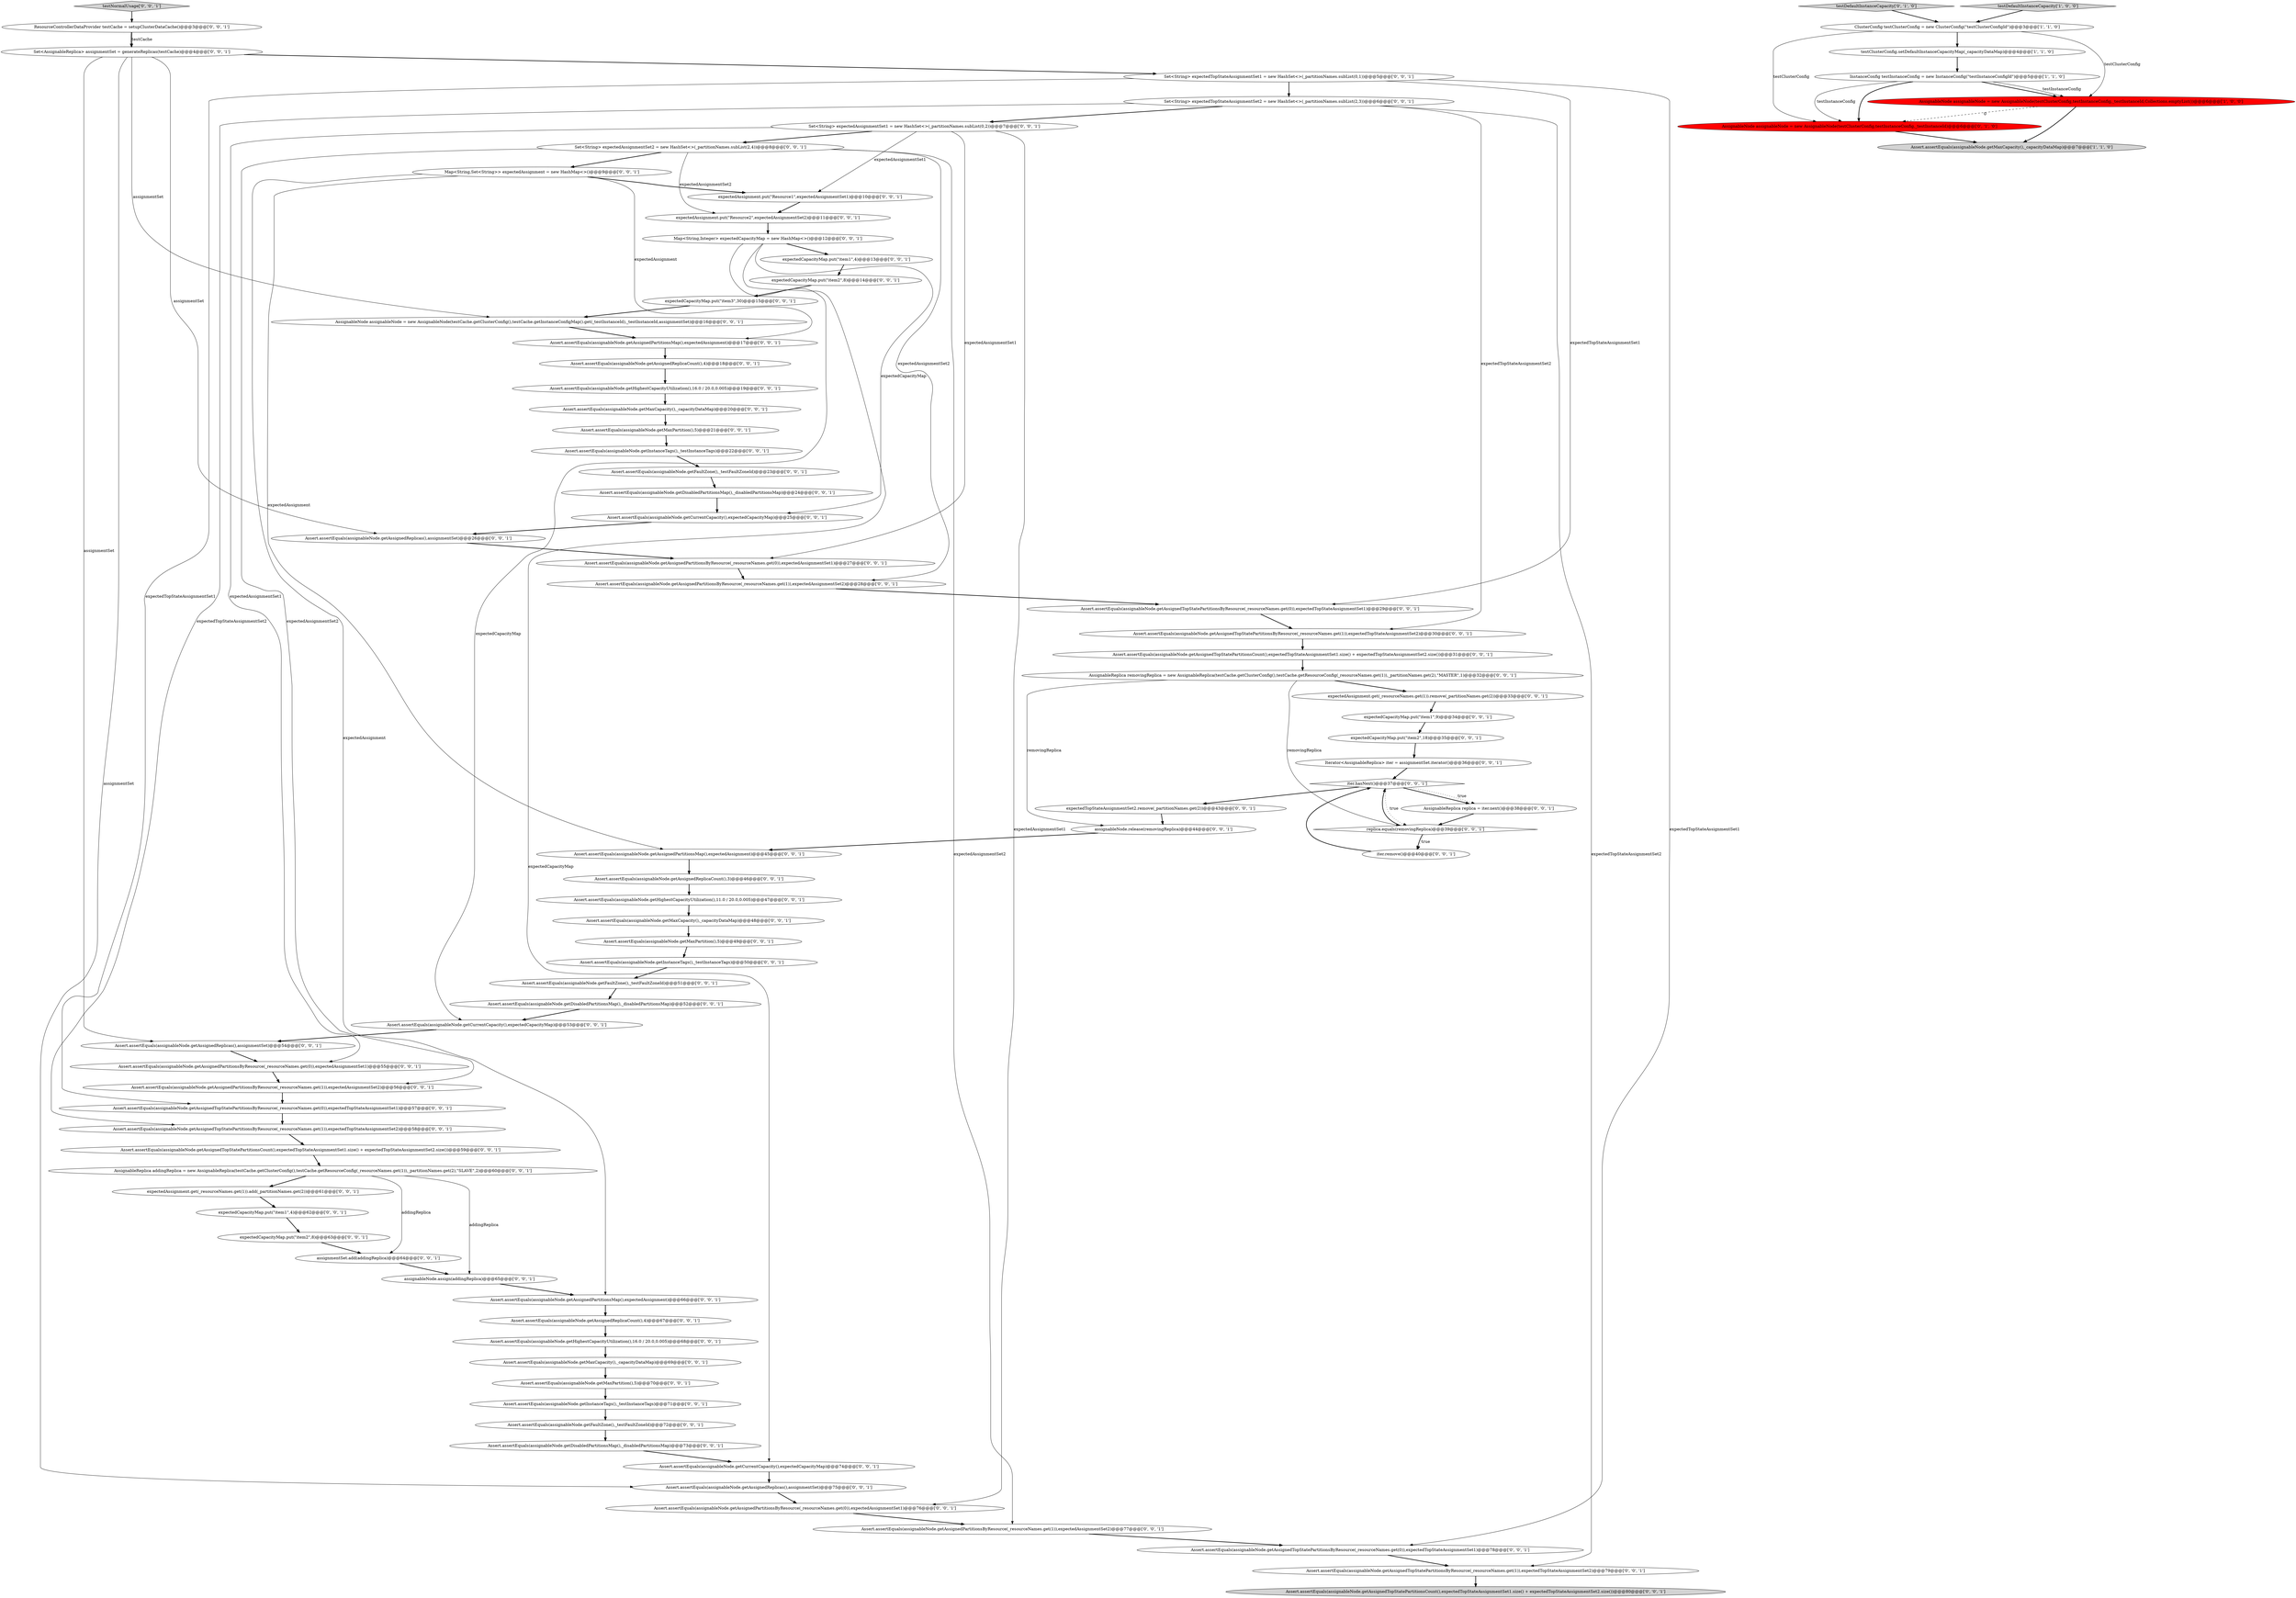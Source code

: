 digraph {
84 [style = filled, label = "Iterator<AssignableReplica> iter = assignmentSet.iterator()@@@36@@@['0', '0', '1']", fillcolor = white, shape = ellipse image = "AAA0AAABBB3BBB"];
49 [style = filled, label = "Set<String> expectedTopStateAssignmentSet1 = new HashSet<>(_partitionNames.subList(0,1))@@@5@@@['0', '0', '1']", fillcolor = white, shape = ellipse image = "AAA0AAABBB3BBB"];
46 [style = filled, label = "expectedCapacityMap.put(\"item1\",9)@@@34@@@['0', '0', '1']", fillcolor = white, shape = ellipse image = "AAA0AAABBB3BBB"];
20 [style = filled, label = "Assert.assertEquals(assignableNode.getCurrentCapacity(),expectedCapacityMap)@@@74@@@['0', '0', '1']", fillcolor = white, shape = ellipse image = "AAA0AAABBB3BBB"];
63 [style = filled, label = "Assert.assertEquals(assignableNode.getCurrentCapacity(),expectedCapacityMap)@@@25@@@['0', '0', '1']", fillcolor = white, shape = ellipse image = "AAA0AAABBB3BBB"];
44 [style = filled, label = "Assert.assertEquals(assignableNode.getCurrentCapacity(),expectedCapacityMap)@@@53@@@['0', '0', '1']", fillcolor = white, shape = ellipse image = "AAA0AAABBB3BBB"];
66 [style = filled, label = "Map<String,Integer> expectedCapacityMap = new HashMap<>()@@@12@@@['0', '0', '1']", fillcolor = white, shape = ellipse image = "AAA0AAABBB3BBB"];
54 [style = filled, label = "expectedCapacityMap.put(\"item2\",8)@@@63@@@['0', '0', '1']", fillcolor = white, shape = ellipse image = "AAA0AAABBB3BBB"];
6 [style = filled, label = "AssignableNode assignableNode = new AssignableNode(testClusterConfig,testInstanceConfig,_testInstanceId)@@@6@@@['0', '1', '0']", fillcolor = red, shape = ellipse image = "AAA1AAABBB2BBB"];
7 [style = filled, label = "testDefaultInstanceCapacity['0', '1', '0']", fillcolor = lightgray, shape = diamond image = "AAA0AAABBB2BBB"];
43 [style = filled, label = "Assert.assertEquals(assignableNode.getAssignedReplicas(),assignmentSet)@@@75@@@['0', '0', '1']", fillcolor = white, shape = ellipse image = "AAA0AAABBB3BBB"];
29 [style = filled, label = "Assert.assertEquals(assignableNode.getAssignedTopStatePartitionsByResource(_resourceNames.get(1)),expectedTopStateAssignmentSet2)@@@79@@@['0', '0', '1']", fillcolor = white, shape = ellipse image = "AAA0AAABBB3BBB"];
40 [style = filled, label = "Assert.assertEquals(assignableNode.getDisabledPartitionsMap(),_disabledPartitionsMap)@@@52@@@['0', '0', '1']", fillcolor = white, shape = ellipse image = "AAA0AAABBB3BBB"];
1 [style = filled, label = "Assert.assertEquals(assignableNode.getMaxCapacity(),_capacityDataMap)@@@7@@@['1', '1', '0']", fillcolor = lightgray, shape = ellipse image = "AAA0AAABBB1BBB"];
3 [style = filled, label = "AssignableNode assignableNode = new AssignableNode(testClusterConfig,testInstanceConfig,_testInstanceId,Collections.emptyList())@@@6@@@['1', '0', '0']", fillcolor = red, shape = ellipse image = "AAA1AAABBB1BBB"];
67 [style = filled, label = "Assert.assertEquals(assignableNode.getMaxPartition(),5)@@@49@@@['0', '0', '1']", fillcolor = white, shape = ellipse image = "AAA0AAABBB3BBB"];
45 [style = filled, label = "Assert.assertEquals(assignableNode.getAssignedPartitionsByResource(_resourceNames.get(1)),expectedAssignmentSet2)@@@77@@@['0', '0', '1']", fillcolor = white, shape = ellipse image = "AAA0AAABBB3BBB"];
62 [style = filled, label = "Assert.assertEquals(assignableNode.getAssignedPartitionsByResource(_resourceNames.get(1)),expectedAssignmentSet2)@@@56@@@['0', '0', '1']", fillcolor = white, shape = ellipse image = "AAA0AAABBB3BBB"];
35 [style = filled, label = "Assert.assertEquals(assignableNode.getAssignedPartitionsMap(),expectedAssignment)@@@66@@@['0', '0', '1']", fillcolor = white, shape = ellipse image = "AAA0AAABBB3BBB"];
39 [style = filled, label = "Assert.assertEquals(assignableNode.getMaxCapacity(),_capacityDataMap)@@@48@@@['0', '0', '1']", fillcolor = white, shape = ellipse image = "AAA0AAABBB3BBB"];
73 [style = filled, label = "Assert.assertEquals(assignableNode.getAssignedReplicas(),assignmentSet)@@@26@@@['0', '0', '1']", fillcolor = white, shape = ellipse image = "AAA0AAABBB3BBB"];
83 [style = filled, label = "expectedCapacityMap.put(\"item1\",4)@@@13@@@['0', '0', '1']", fillcolor = white, shape = ellipse image = "AAA0AAABBB3BBB"];
14 [style = filled, label = "Assert.assertEquals(assignableNode.getMaxPartition(),5)@@@21@@@['0', '0', '1']", fillcolor = white, shape = ellipse image = "AAA0AAABBB3BBB"];
50 [style = filled, label = "Assert.assertEquals(assignableNode.getAssignedTopStatePartitionsCount(),expectedTopStateAssignmentSet1.size() + expectedTopStateAssignmentSet2.size())@@@59@@@['0', '0', '1']", fillcolor = white, shape = ellipse image = "AAA0AAABBB3BBB"];
19 [style = filled, label = "expectedCapacityMap.put(\"item2\",18)@@@35@@@['0', '0', '1']", fillcolor = white, shape = ellipse image = "AAA0AAABBB3BBB"];
80 [style = filled, label = "Set<String> expectedAssignmentSet2 = new HashSet<>(_partitionNames.subList(2,4))@@@8@@@['0', '0', '1']", fillcolor = white, shape = ellipse image = "AAA0AAABBB3BBB"];
55 [style = filled, label = "Assert.assertEquals(assignableNode.getAssignedTopStatePartitionsCount(),expectedTopStateAssignmentSet1.size() + expectedTopStateAssignmentSet2.size())@@@80@@@['0', '0', '1']", fillcolor = lightgray, shape = ellipse image = "AAA0AAABBB3BBB"];
33 [style = filled, label = "Assert.assertEquals(assignableNode.getAssignedReplicaCount(),4)@@@18@@@['0', '0', '1']", fillcolor = white, shape = ellipse image = "AAA0AAABBB3BBB"];
70 [style = filled, label = "assignableNode.assign(addingReplica)@@@65@@@['0', '0', '1']", fillcolor = white, shape = ellipse image = "AAA0AAABBB3BBB"];
75 [style = filled, label = "AssignableNode assignableNode = new AssignableNode(testCache.getClusterConfig(),testCache.getInstanceConfigMap().get(_testInstanceId),_testInstanceId,assignmentSet)@@@16@@@['0', '0', '1']", fillcolor = white, shape = ellipse image = "AAA0AAABBB3BBB"];
26 [style = filled, label = "expectedTopStateAssignmentSet2.remove(_partitionNames.get(2))@@@43@@@['0', '0', '1']", fillcolor = white, shape = ellipse image = "AAA0AAABBB3BBB"];
57 [style = filled, label = "Assert.assertEquals(assignableNode.getAssignedTopStatePartitionsByResource(_resourceNames.get(0)),expectedTopStateAssignmentSet1)@@@78@@@['0', '0', '1']", fillcolor = white, shape = ellipse image = "AAA0AAABBB3BBB"];
31 [style = filled, label = "Assert.assertEquals(assignableNode.getAssignedPartitionsByResource(_resourceNames.get(0)),expectedAssignmentSet1)@@@76@@@['0', '0', '1']", fillcolor = white, shape = ellipse image = "AAA0AAABBB3BBB"];
34 [style = filled, label = "expectedAssignment.get(_resourceNames.get(1)).add(_partitionNames.get(2))@@@61@@@['0', '0', '1']", fillcolor = white, shape = ellipse image = "AAA0AAABBB3BBB"];
52 [style = filled, label = "Assert.assertEquals(assignableNode.getAssignedTopStatePartitionsByResource(_resourceNames.get(0)),expectedTopStateAssignmentSet1)@@@29@@@['0', '0', '1']", fillcolor = white, shape = ellipse image = "AAA0AAABBB3BBB"];
61 [style = filled, label = "Assert.assertEquals(assignableNode.getDisabledPartitionsMap(),_disabledPartitionsMap)@@@24@@@['0', '0', '1']", fillcolor = white, shape = ellipse image = "AAA0AAABBB3BBB"];
53 [style = filled, label = "Assert.assertEquals(assignableNode.getAssignedPartitionsByResource(_resourceNames.get(1)),expectedAssignmentSet2)@@@28@@@['0', '0', '1']", fillcolor = white, shape = ellipse image = "AAA0AAABBB3BBB"];
32 [style = filled, label = "Assert.assertEquals(assignableNode.getInstanceTags(),_testInstanceTags)@@@71@@@['0', '0', '1']", fillcolor = white, shape = ellipse image = "AAA0AAABBB3BBB"];
12 [style = filled, label = "Assert.assertEquals(assignableNode.getFaultZone(),_testFaultZoneId)@@@23@@@['0', '0', '1']", fillcolor = white, shape = ellipse image = "AAA0AAABBB3BBB"];
69 [style = filled, label = "Assert.assertEquals(assignableNode.getAssignedPartitionsMap(),expectedAssignment)@@@17@@@['0', '0', '1']", fillcolor = white, shape = ellipse image = "AAA0AAABBB3BBB"];
16 [style = filled, label = "Assert.assertEquals(assignableNode.getFaultZone(),_testFaultZoneId)@@@51@@@['0', '0', '1']", fillcolor = white, shape = ellipse image = "AAA0AAABBB3BBB"];
59 [style = filled, label = "Set<String> expectedTopStateAssignmentSet2 = new HashSet<>(_partitionNames.subList(2,3))@@@6@@@['0', '0', '1']", fillcolor = white, shape = ellipse image = "AAA0AAABBB3BBB"];
9 [style = filled, label = "Assert.assertEquals(assignableNode.getInstanceTags(),_testInstanceTags)@@@50@@@['0', '0', '1']", fillcolor = white, shape = ellipse image = "AAA0AAABBB3BBB"];
4 [style = filled, label = "testDefaultInstanceCapacity['1', '0', '0']", fillcolor = lightgray, shape = diamond image = "AAA0AAABBB1BBB"];
36 [style = filled, label = "Assert.assertEquals(assignableNode.getMaxCapacity(),_capacityDataMap)@@@69@@@['0', '0', '1']", fillcolor = white, shape = ellipse image = "AAA0AAABBB3BBB"];
2 [style = filled, label = "ClusterConfig testClusterConfig = new ClusterConfig(\"testClusterConfigId\")@@@3@@@['1', '1', '0']", fillcolor = white, shape = ellipse image = "AAA0AAABBB1BBB"];
15 [style = filled, label = "iter.hasNext()@@@37@@@['0', '0', '1']", fillcolor = white, shape = diamond image = "AAA0AAABBB3BBB"];
82 [style = filled, label = "assignmentSet.add(addingReplica)@@@64@@@['0', '0', '1']", fillcolor = white, shape = ellipse image = "AAA0AAABBB3BBB"];
37 [style = filled, label = "Assert.assertEquals(assignableNode.getMaxPartition(),5)@@@70@@@['0', '0', '1']", fillcolor = white, shape = ellipse image = "AAA0AAABBB3BBB"];
74 [style = filled, label = "expectedAssignment.put(\"Resource2\",expectedAssignmentSet2)@@@11@@@['0', '0', '1']", fillcolor = white, shape = ellipse image = "AAA0AAABBB3BBB"];
64 [style = filled, label = "Assert.assertEquals(assignableNode.getDisabledPartitionsMap(),_disabledPartitionsMap)@@@73@@@['0', '0', '1']", fillcolor = white, shape = ellipse image = "AAA0AAABBB3BBB"];
41 [style = filled, label = "Assert.assertEquals(assignableNode.getHighestCapacityUtilization(),11.0 / 20.0,0.005)@@@47@@@['0', '0', '1']", fillcolor = white, shape = ellipse image = "AAA0AAABBB3BBB"];
10 [style = filled, label = "testNormalUsage['0', '0', '1']", fillcolor = lightgray, shape = diamond image = "AAA0AAABBB3BBB"];
77 [style = filled, label = "Assert.assertEquals(assignableNode.getInstanceTags(),_testInstanceTags)@@@22@@@['0', '0', '1']", fillcolor = white, shape = ellipse image = "AAA0AAABBB3BBB"];
23 [style = filled, label = "expectedAssignment.get(_resourceNames.get(1)).remove(_partitionNames.get(2))@@@33@@@['0', '0', '1']", fillcolor = white, shape = ellipse image = "AAA0AAABBB3BBB"];
17 [style = filled, label = "Assert.assertEquals(assignableNode.getAssignedReplicaCount(),3)@@@46@@@['0', '0', '1']", fillcolor = white, shape = ellipse image = "AAA0AAABBB3BBB"];
78 [style = filled, label = "Assert.assertEquals(assignableNode.getAssignedTopStatePartitionsByResource(_resourceNames.get(1)),expectedTopStateAssignmentSet2)@@@58@@@['0', '0', '1']", fillcolor = white, shape = ellipse image = "AAA0AAABBB3BBB"];
25 [style = filled, label = "AssignableReplica addingReplica = new AssignableReplica(testCache.getClusterConfig(),testCache.getResourceConfig(_resourceNames.get(1)),_partitionNames.get(2),\"SLAVE\",2)@@@60@@@['0', '0', '1']", fillcolor = white, shape = ellipse image = "AAA0AAABBB3BBB"];
30 [style = filled, label = "Assert.assertEquals(assignableNode.getAssignedPartitionsByResource(_resourceNames.get(0)),expectedAssignmentSet1)@@@27@@@['0', '0', '1']", fillcolor = white, shape = ellipse image = "AAA0AAABBB3BBB"];
27 [style = filled, label = "ResourceControllerDataProvider testCache = setupClusterDataCache()@@@3@@@['0', '0', '1']", fillcolor = white, shape = ellipse image = "AAA0AAABBB3BBB"];
13 [style = filled, label = "Assert.assertEquals(assignableNode.getHighestCapacityUtilization(),16.0 / 20.0,0.005)@@@19@@@['0', '0', '1']", fillcolor = white, shape = ellipse image = "AAA0AAABBB3BBB"];
58 [style = filled, label = "expectedCapacityMap.put(\"item1\",4)@@@62@@@['0', '0', '1']", fillcolor = white, shape = ellipse image = "AAA0AAABBB3BBB"];
22 [style = filled, label = "Assert.assertEquals(assignableNode.getFaultZone(),_testFaultZoneId)@@@72@@@['0', '0', '1']", fillcolor = white, shape = ellipse image = "AAA0AAABBB3BBB"];
76 [style = filled, label = "AssignableReplica removingReplica = new AssignableReplica(testCache.getClusterConfig(),testCache.getResourceConfig(_resourceNames.get(1)),_partitionNames.get(2),\"MASTER\",1)@@@32@@@['0', '0', '1']", fillcolor = white, shape = ellipse image = "AAA0AAABBB3BBB"];
56 [style = filled, label = "Assert.assertEquals(assignableNode.getAssignedReplicas(),assignmentSet)@@@54@@@['0', '0', '1']", fillcolor = white, shape = ellipse image = "AAA0AAABBB3BBB"];
28 [style = filled, label = "Assert.assertEquals(assignableNode.getMaxCapacity(),_capacityDataMap)@@@20@@@['0', '0', '1']", fillcolor = white, shape = ellipse image = "AAA0AAABBB3BBB"];
48 [style = filled, label = "Assert.assertEquals(assignableNode.getHighestCapacityUtilization(),16.0 / 20.0,0.005)@@@68@@@['0', '0', '1']", fillcolor = white, shape = ellipse image = "AAA0AAABBB3BBB"];
0 [style = filled, label = "InstanceConfig testInstanceConfig = new InstanceConfig(\"testInstanceConfigId\")@@@5@@@['1', '1', '0']", fillcolor = white, shape = ellipse image = "AAA0AAABBB1BBB"];
38 [style = filled, label = "Set<AssignableReplica> assignmentSet = generateReplicas(testCache)@@@4@@@['0', '0', '1']", fillcolor = white, shape = ellipse image = "AAA0AAABBB3BBB"];
18 [style = filled, label = "expectedCapacityMap.put(\"item3\",30)@@@15@@@['0', '0', '1']", fillcolor = white, shape = ellipse image = "AAA0AAABBB3BBB"];
51 [style = filled, label = "assignableNode.release(removingReplica)@@@44@@@['0', '0', '1']", fillcolor = white, shape = ellipse image = "AAA0AAABBB3BBB"];
60 [style = filled, label = "Set<String> expectedAssignmentSet1 = new HashSet<>(_partitionNames.subList(0,2))@@@7@@@['0', '0', '1']", fillcolor = white, shape = ellipse image = "AAA0AAABBB3BBB"];
47 [style = filled, label = "Assert.assertEquals(assignableNode.getAssignedTopStatePartitionsByResource(_resourceNames.get(0)),expectedTopStateAssignmentSet1)@@@57@@@['0', '0', '1']", fillcolor = white, shape = ellipse image = "AAA0AAABBB3BBB"];
68 [style = filled, label = "replica.equals(removingReplica)@@@39@@@['0', '0', '1']", fillcolor = white, shape = diamond image = "AAA0AAABBB3BBB"];
71 [style = filled, label = "Assert.assertEquals(assignableNode.getAssignedTopStatePartitionsByResource(_resourceNames.get(1)),expectedTopStateAssignmentSet2)@@@30@@@['0', '0', '1']", fillcolor = white, shape = ellipse image = "AAA0AAABBB3BBB"];
72 [style = filled, label = "Assert.assertEquals(assignableNode.getAssignedPartitionsByResource(_resourceNames.get(0)),expectedAssignmentSet1)@@@55@@@['0', '0', '1']", fillcolor = white, shape = ellipse image = "AAA0AAABBB3BBB"];
65 [style = filled, label = "Map<String,Set<String>> expectedAssignment = new HashMap<>()@@@9@@@['0', '0', '1']", fillcolor = white, shape = ellipse image = "AAA0AAABBB3BBB"];
79 [style = filled, label = "Assert.assertEquals(assignableNode.getAssignedPartitionsMap(),expectedAssignment)@@@45@@@['0', '0', '1']", fillcolor = white, shape = ellipse image = "AAA0AAABBB3BBB"];
8 [style = filled, label = "iter.remove()@@@40@@@['0', '0', '1']", fillcolor = white, shape = ellipse image = "AAA0AAABBB3BBB"];
42 [style = filled, label = "Assert.assertEquals(assignableNode.getAssignedTopStatePartitionsCount(),expectedTopStateAssignmentSet1.size() + expectedTopStateAssignmentSet2.size())@@@31@@@['0', '0', '1']", fillcolor = white, shape = ellipse image = "AAA0AAABBB3BBB"];
11 [style = filled, label = "AssignableReplica replica = iter.next()@@@38@@@['0', '0', '1']", fillcolor = white, shape = ellipse image = "AAA0AAABBB3BBB"];
81 [style = filled, label = "expectedAssignment.put(\"Resource1\",expectedAssignmentSet1)@@@10@@@['0', '0', '1']", fillcolor = white, shape = ellipse image = "AAA0AAABBB3BBB"];
5 [style = filled, label = "testClusterConfig.setDefaultInstanceCapacityMap(_capacityDataMap)@@@4@@@['1', '1', '0']", fillcolor = white, shape = ellipse image = "AAA0AAABBB1BBB"];
21 [style = filled, label = "expectedCapacityMap.put(\"item2\",8)@@@14@@@['0', '0', '1']", fillcolor = white, shape = ellipse image = "AAA0AAABBB3BBB"];
24 [style = filled, label = "Assert.assertEquals(assignableNode.getAssignedReplicaCount(),4)@@@67@@@['0', '0', '1']", fillcolor = white, shape = ellipse image = "AAA0AAABBB3BBB"];
59->71 [style = solid, label="expectedTopStateAssignmentSet2"];
32->22 [style = bold, label=""];
27->38 [style = bold, label=""];
49->59 [style = bold, label=""];
25->34 [style = bold, label=""];
52->71 [style = bold, label=""];
2->3 [style = solid, label="testClusterConfig"];
80->45 [style = solid, label="expectedAssignmentSet2"];
65->81 [style = bold, label=""];
60->81 [style = solid, label="expectedAssignmentSet1"];
15->68 [style = dotted, label="true"];
57->29 [style = bold, label=""];
77->12 [style = bold, label=""];
0->6 [style = solid, label="testInstanceConfig"];
21->18 [style = bold, label=""];
9->16 [style = bold, label=""];
28->14 [style = bold, label=""];
26->51 [style = bold, label=""];
34->58 [style = bold, label=""];
45->57 [style = bold, label=""];
67->9 [style = bold, label=""];
63->73 [style = bold, label=""];
56->72 [style = bold, label=""];
2->6 [style = solid, label="testClusterConfig"];
15->11 [style = bold, label=""];
38->49 [style = bold, label=""];
5->0 [style = bold, label=""];
39->67 [style = bold, label=""];
76->68 [style = solid, label="removingReplica"];
70->35 [style = bold, label=""];
37->32 [style = bold, label=""];
20->43 [style = bold, label=""];
68->8 [style = dotted, label="true"];
22->64 [style = bold, label=""];
0->3 [style = bold, label=""];
42->76 [style = bold, label=""];
38->75 [style = solid, label="assignmentSet"];
79->17 [style = bold, label=""];
16->40 [style = bold, label=""];
59->60 [style = bold, label=""];
53->52 [style = bold, label=""];
17->41 [style = bold, label=""];
0->3 [style = solid, label="testInstanceConfig"];
73->30 [style = bold, label=""];
51->79 [style = bold, label=""];
60->72 [style = solid, label="expectedAssignmentSet1"];
66->63 [style = solid, label="expectedCapacityMap"];
75->69 [style = bold, label=""];
4->2 [style = bold, label=""];
80->74 [style = solid, label="expectedAssignmentSet2"];
33->13 [style = bold, label=""];
58->54 [style = bold, label=""];
78->50 [style = bold, label=""];
66->83 [style = bold, label=""];
14->77 [style = bold, label=""];
76->23 [style = bold, label=""];
25->82 [style = solid, label="addingReplica"];
38->56 [style = solid, label="assignmentSet"];
7->2 [style = bold, label=""];
64->20 [style = bold, label=""];
71->42 [style = bold, label=""];
46->19 [style = bold, label=""];
36->37 [style = bold, label=""];
61->63 [style = bold, label=""];
76->51 [style = solid, label="removingReplica"];
80->62 [style = solid, label="expectedAssignmentSet2"];
60->31 [style = solid, label="expectedAssignmentSet1"];
44->56 [style = bold, label=""];
8->15 [style = bold, label=""];
66->20 [style = solid, label="expectedCapacityMap"];
3->1 [style = bold, label=""];
65->69 [style = solid, label="expectedAssignment"];
54->82 [style = bold, label=""];
47->78 [style = bold, label=""];
65->79 [style = solid, label="expectedAssignment"];
30->53 [style = bold, label=""];
25->70 [style = solid, label="addingReplica"];
60->30 [style = solid, label="expectedAssignmentSet1"];
68->15 [style = bold, label=""];
38->43 [style = solid, label="assignmentSet"];
35->24 [style = bold, label=""];
59->29 [style = solid, label="expectedTopStateAssignmentSet2"];
74->66 [style = bold, label=""];
29->55 [style = bold, label=""];
6->1 [style = bold, label=""];
18->75 [style = bold, label=""];
65->35 [style = solid, label="expectedAssignment"];
49->47 [style = solid, label="expectedTopStateAssignmentSet1"];
81->74 [style = bold, label=""];
15->11 [style = dotted, label="true"];
82->70 [style = bold, label=""];
83->21 [style = bold, label=""];
38->73 [style = solid, label="assignmentSet"];
80->53 [style = solid, label="expectedAssignmentSet2"];
62->47 [style = bold, label=""];
49->57 [style = solid, label="expectedTopStateAssignmentSet1"];
59->78 [style = solid, label="expectedTopStateAssignmentSet2"];
40->44 [style = bold, label=""];
43->31 [style = bold, label=""];
2->5 [style = bold, label=""];
19->84 [style = bold, label=""];
72->62 [style = bold, label=""];
3->6 [style = dashed, label="0"];
48->36 [style = bold, label=""];
49->52 [style = solid, label="expectedTopStateAssignmentSet1"];
80->65 [style = bold, label=""];
0->6 [style = bold, label=""];
10->27 [style = bold, label=""];
11->68 [style = bold, label=""];
23->46 [style = bold, label=""];
27->38 [style = solid, label="testCache"];
84->15 [style = bold, label=""];
15->26 [style = bold, label=""];
50->25 [style = bold, label=""];
12->61 [style = bold, label=""];
66->44 [style = solid, label="expectedCapacityMap"];
69->33 [style = bold, label=""];
60->80 [style = bold, label=""];
41->39 [style = bold, label=""];
68->8 [style = bold, label=""];
31->45 [style = bold, label=""];
24->48 [style = bold, label=""];
13->28 [style = bold, label=""];
}
